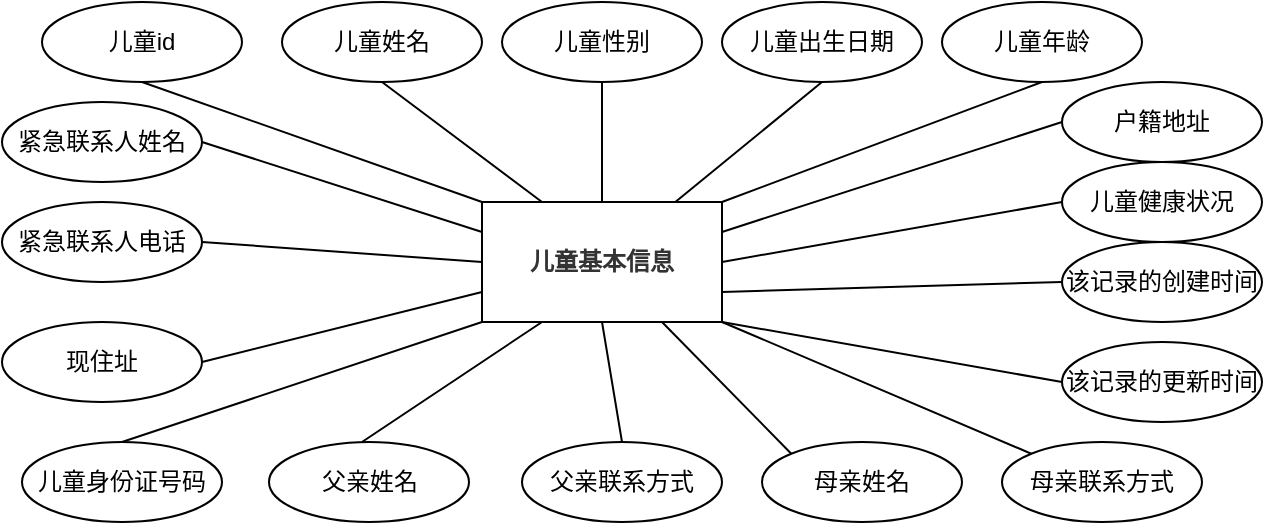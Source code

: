 <mxfile version="21.1.5" type="github">
  <diagram name="第 1 页" id="mYNhlzy1AYTI9_eTFZ_U">
    <mxGraphModel dx="993" dy="573" grid="1" gridSize="10" guides="1" tooltips="1" connect="1" arrows="1" fold="1" page="1" pageScale="1" pageWidth="827" pageHeight="1169" math="0" shadow="0">
      <root>
        <mxCell id="0" />
        <mxCell id="1" parent="0" />
        <mxCell id="ri_feDTOtpRej7s2TrPt-1" value="&lt;h5 style=&quot;box-sizing: border-box; break-after: avoid-page; break-inside: avoid; orphans: 4; font-size: 1em; margin-top: 1rem; margin-bottom: 1rem; position: relative; line-height: 1.4; cursor: text; color: rgb(51, 51, 51); font-family: &amp;quot;Open Sans&amp;quot;, &amp;quot;Clear Sans&amp;quot;, &amp;quot;Helvetica Neue&amp;quot;, Helvetica, Arial, &amp;quot;Segoe UI Emoji&amp;quot;, sans-serif; text-align: start;&quot; class=&quot;md-end-block md-heading md-focus&quot;&gt;儿童基本信息&lt;/h5&gt;" style="rounded=0;whiteSpace=wrap;html=1;" vertex="1" parent="1">
          <mxGeometry x="420" y="260" width="120" height="60" as="geometry" />
        </mxCell>
        <mxCell id="ri_feDTOtpRej7s2TrPt-2" value="儿童id" style="ellipse;whiteSpace=wrap;html=1;" vertex="1" parent="1">
          <mxGeometry x="200" y="160" width="100" height="40" as="geometry" />
        </mxCell>
        <mxCell id="ri_feDTOtpRej7s2TrPt-6" value="儿童姓名" style="ellipse;whiteSpace=wrap;html=1;" vertex="1" parent="1">
          <mxGeometry x="320" y="160" width="100" height="40" as="geometry" />
        </mxCell>
        <mxCell id="ri_feDTOtpRej7s2TrPt-7" value="儿童性别" style="ellipse;whiteSpace=wrap;html=1;" vertex="1" parent="1">
          <mxGeometry x="430" y="160" width="100" height="40" as="geometry" />
        </mxCell>
        <mxCell id="ri_feDTOtpRej7s2TrPt-8" value="儿童出生日期" style="ellipse;whiteSpace=wrap;html=1;" vertex="1" parent="1">
          <mxGeometry x="540" y="160" width="100" height="40" as="geometry" />
        </mxCell>
        <mxCell id="ri_feDTOtpRej7s2TrPt-9" value="儿童年龄" style="ellipse;whiteSpace=wrap;html=1;" vertex="1" parent="1">
          <mxGeometry x="650" y="160" width="100" height="40" as="geometry" />
        </mxCell>
        <mxCell id="ri_feDTOtpRej7s2TrPt-10" value="儿童身份证号码" style="ellipse;whiteSpace=wrap;html=1;" vertex="1" parent="1">
          <mxGeometry x="190" y="380" width="100" height="40" as="geometry" />
        </mxCell>
        <mxCell id="ri_feDTOtpRej7s2TrPt-12" value="" style="endArrow=none;html=1;rounded=0;entryX=0.5;entryY=1;entryDx=0;entryDy=0;exitX=0;exitY=0;exitDx=0;exitDy=0;" edge="1" parent="1" source="ri_feDTOtpRej7s2TrPt-1" target="ri_feDTOtpRej7s2TrPt-2">
          <mxGeometry width="50" height="50" relative="1" as="geometry">
            <mxPoint x="230" y="260" as="sourcePoint" />
            <mxPoint x="280" y="210" as="targetPoint" />
          </mxGeometry>
        </mxCell>
        <mxCell id="ri_feDTOtpRej7s2TrPt-14" value="" style="endArrow=none;html=1;rounded=0;entryX=0.5;entryY=1;entryDx=0;entryDy=0;exitX=0.25;exitY=0;exitDx=0;exitDy=0;" edge="1" parent="1" source="ri_feDTOtpRej7s2TrPt-1" target="ri_feDTOtpRej7s2TrPt-6">
          <mxGeometry width="50" height="50" relative="1" as="geometry">
            <mxPoint x="360" y="270" as="sourcePoint" />
            <mxPoint x="410" y="220" as="targetPoint" />
          </mxGeometry>
        </mxCell>
        <mxCell id="ri_feDTOtpRej7s2TrPt-15" value="" style="endArrow=none;html=1;rounded=0;entryX=0.5;entryY=1;entryDx=0;entryDy=0;exitX=1;exitY=0;exitDx=0;exitDy=0;" edge="1" parent="1" source="ri_feDTOtpRej7s2TrPt-1" target="ri_feDTOtpRej7s2TrPt-9">
          <mxGeometry width="50" height="50" relative="1" as="geometry">
            <mxPoint x="650" y="260" as="sourcePoint" />
            <mxPoint x="700" y="210" as="targetPoint" />
          </mxGeometry>
        </mxCell>
        <mxCell id="ri_feDTOtpRej7s2TrPt-16" value="" style="endArrow=none;html=1;rounded=0;" edge="1" parent="1" source="ri_feDTOtpRej7s2TrPt-1">
          <mxGeometry width="50" height="50" relative="1" as="geometry">
            <mxPoint x="540" y="250" as="sourcePoint" />
            <mxPoint x="590" y="200" as="targetPoint" />
          </mxGeometry>
        </mxCell>
        <mxCell id="ri_feDTOtpRej7s2TrPt-17" value="" style="endArrow=none;html=1;rounded=0;entryX=0.5;entryY=1;entryDx=0;entryDy=0;exitX=0.5;exitY=0;exitDx=0;exitDy=0;" edge="1" parent="1" source="ri_feDTOtpRej7s2TrPt-21" target="ri_feDTOtpRej7s2TrPt-1">
          <mxGeometry width="50" height="50" relative="1" as="geometry">
            <mxPoint x="480" y="380" as="sourcePoint" />
            <mxPoint x="530" y="330" as="targetPoint" />
          </mxGeometry>
        </mxCell>
        <mxCell id="ri_feDTOtpRej7s2TrPt-18" value="" style="endArrow=none;html=1;rounded=0;entryX=0;entryY=1;entryDx=0;entryDy=0;" edge="1" parent="1" target="ri_feDTOtpRej7s2TrPt-1">
          <mxGeometry width="50" height="50" relative="1" as="geometry">
            <mxPoint x="240" y="380" as="sourcePoint" />
            <mxPoint x="290" y="330" as="targetPoint" />
          </mxGeometry>
        </mxCell>
        <mxCell id="ri_feDTOtpRej7s2TrPt-20" value="" style="endArrow=none;html=1;rounded=0;entryX=0.5;entryY=1;entryDx=0;entryDy=0;exitX=0.5;exitY=0;exitDx=0;exitDy=0;" edge="1" parent="1" source="ri_feDTOtpRej7s2TrPt-1" target="ri_feDTOtpRej7s2TrPt-7">
          <mxGeometry width="50" height="50" relative="1" as="geometry">
            <mxPoint x="440" y="260" as="sourcePoint" />
            <mxPoint x="490" y="210" as="targetPoint" />
            <Array as="points" />
          </mxGeometry>
        </mxCell>
        <mxCell id="ri_feDTOtpRej7s2TrPt-21" value="父亲联系方式" style="ellipse;whiteSpace=wrap;html=1;" vertex="1" parent="1">
          <mxGeometry x="440" y="380" width="100" height="40" as="geometry" />
        </mxCell>
        <mxCell id="ri_feDTOtpRej7s2TrPt-22" value="父亲姓名" style="ellipse;whiteSpace=wrap;html=1;" vertex="1" parent="1">
          <mxGeometry x="313.5" y="380" width="100" height="40" as="geometry" />
        </mxCell>
        <mxCell id="ri_feDTOtpRej7s2TrPt-23" value="母亲姓名" style="ellipse;whiteSpace=wrap;html=1;" vertex="1" parent="1">
          <mxGeometry x="560" y="380" width="100" height="40" as="geometry" />
        </mxCell>
        <mxCell id="ri_feDTOtpRej7s2TrPt-24" value="母亲联系方式" style="ellipse;whiteSpace=wrap;html=1;" vertex="1" parent="1">
          <mxGeometry x="680" y="380" width="100" height="40" as="geometry" />
        </mxCell>
        <mxCell id="ri_feDTOtpRej7s2TrPt-25" value="" style="endArrow=none;html=1;rounded=0;entryX=0.25;entryY=1;entryDx=0;entryDy=0;" edge="1" parent="1" target="ri_feDTOtpRej7s2TrPt-1">
          <mxGeometry width="50" height="50" relative="1" as="geometry">
            <mxPoint x="360" y="380" as="sourcePoint" />
            <mxPoint x="410" y="330" as="targetPoint" />
          </mxGeometry>
        </mxCell>
        <mxCell id="ri_feDTOtpRej7s2TrPt-26" value="" style="endArrow=none;html=1;rounded=0;entryX=1;entryY=1;entryDx=0;entryDy=0;exitX=0;exitY=0;exitDx=0;exitDy=0;" edge="1" parent="1" source="ri_feDTOtpRej7s2TrPt-24" target="ri_feDTOtpRej7s2TrPt-1">
          <mxGeometry width="50" height="50" relative="1" as="geometry">
            <mxPoint x="600" y="360" as="sourcePoint" />
            <mxPoint x="650" y="310" as="targetPoint" />
          </mxGeometry>
        </mxCell>
        <mxCell id="ri_feDTOtpRej7s2TrPt-27" value="" style="endArrow=none;html=1;rounded=0;entryX=0.75;entryY=1;entryDx=0;entryDy=0;exitX=0;exitY=0;exitDx=0;exitDy=0;" edge="1" parent="1" source="ri_feDTOtpRej7s2TrPt-23" target="ri_feDTOtpRej7s2TrPt-1">
          <mxGeometry width="50" height="50" relative="1" as="geometry">
            <mxPoint x="560" y="380" as="sourcePoint" />
            <mxPoint x="610" y="330" as="targetPoint" />
          </mxGeometry>
        </mxCell>
        <mxCell id="ri_feDTOtpRej7s2TrPt-29" value="紧急联系人姓名" style="ellipse;whiteSpace=wrap;html=1;" vertex="1" parent="1">
          <mxGeometry x="180" y="210" width="100" height="40" as="geometry" />
        </mxCell>
        <mxCell id="ri_feDTOtpRej7s2TrPt-30" value="紧急联系人电话" style="ellipse;whiteSpace=wrap;html=1;" vertex="1" parent="1">
          <mxGeometry x="180" y="260" width="100" height="40" as="geometry" />
        </mxCell>
        <mxCell id="ri_feDTOtpRej7s2TrPt-31" value="现住址" style="ellipse;whiteSpace=wrap;html=1;" vertex="1" parent="1">
          <mxGeometry x="180" y="320" width="100" height="40" as="geometry" />
        </mxCell>
        <mxCell id="ri_feDTOtpRej7s2TrPt-32" value="户籍地址" style="ellipse;whiteSpace=wrap;html=1;" vertex="1" parent="1">
          <mxGeometry x="710" y="200" width="100" height="40" as="geometry" />
        </mxCell>
        <mxCell id="ri_feDTOtpRej7s2TrPt-33" value="儿童健康状况" style="ellipse;whiteSpace=wrap;html=1;" vertex="1" parent="1">
          <mxGeometry x="710" y="240" width="100" height="40" as="geometry" />
        </mxCell>
        <mxCell id="ri_feDTOtpRej7s2TrPt-34" value="该记录的创建时间" style="ellipse;whiteSpace=wrap;html=1;" vertex="1" parent="1">
          <mxGeometry x="710" y="280" width="100" height="40" as="geometry" />
        </mxCell>
        <mxCell id="ri_feDTOtpRej7s2TrPt-35" value="该记录的更新时间" style="ellipse;whiteSpace=wrap;html=1;" vertex="1" parent="1">
          <mxGeometry x="710" y="330" width="100" height="40" as="geometry" />
        </mxCell>
        <mxCell id="ri_feDTOtpRej7s2TrPt-36" value="" style="endArrow=none;html=1;rounded=0;entryX=0;entryY=0.5;entryDx=0;entryDy=0;exitX=1;exitY=0.5;exitDx=0;exitDy=0;" edge="1" parent="1" source="ri_feDTOtpRej7s2TrPt-30" target="ri_feDTOtpRej7s2TrPt-1">
          <mxGeometry width="50" height="50" relative="1" as="geometry">
            <mxPoint x="290" y="330" as="sourcePoint" />
            <mxPoint x="340" y="280" as="targetPoint" />
          </mxGeometry>
        </mxCell>
        <mxCell id="ri_feDTOtpRej7s2TrPt-37" value="" style="endArrow=none;html=1;rounded=0;entryX=0;entryY=0.5;entryDx=0;entryDy=0;exitX=1;exitY=0.25;exitDx=0;exitDy=0;" edge="1" parent="1" source="ri_feDTOtpRej7s2TrPt-1" target="ri_feDTOtpRej7s2TrPt-32">
          <mxGeometry width="50" height="50" relative="1" as="geometry">
            <mxPoint x="560" y="305" as="sourcePoint" />
            <mxPoint x="610" y="255" as="targetPoint" />
          </mxGeometry>
        </mxCell>
        <mxCell id="ri_feDTOtpRej7s2TrPt-38" value="" style="endArrow=none;html=1;rounded=0;entryX=0;entryY=0.5;entryDx=0;entryDy=0;exitX=1;exitY=0.75;exitDx=0;exitDy=0;" edge="1" parent="1" source="ri_feDTOtpRej7s2TrPt-1" target="ri_feDTOtpRej7s2TrPt-34">
          <mxGeometry width="50" height="50" relative="1" as="geometry">
            <mxPoint x="610" y="350" as="sourcePoint" />
            <mxPoint x="660" y="300" as="targetPoint" />
          </mxGeometry>
        </mxCell>
        <mxCell id="ri_feDTOtpRej7s2TrPt-39" value="" style="endArrow=none;html=1;rounded=0;entryX=0;entryY=0.5;entryDx=0;entryDy=0;exitX=1;exitY=1;exitDx=0;exitDy=0;" edge="1" parent="1" source="ri_feDTOtpRej7s2TrPt-1" target="ri_feDTOtpRej7s2TrPt-35">
          <mxGeometry width="50" height="50" relative="1" as="geometry">
            <mxPoint x="585" y="360" as="sourcePoint" />
            <mxPoint x="635" y="310" as="targetPoint" />
          </mxGeometry>
        </mxCell>
        <mxCell id="ri_feDTOtpRej7s2TrPt-40" value="" style="endArrow=none;html=1;rounded=0;entryX=0;entryY=0.75;entryDx=0;entryDy=0;exitX=1;exitY=0.5;exitDx=0;exitDy=0;" edge="1" parent="1" source="ri_feDTOtpRej7s2TrPt-31" target="ri_feDTOtpRej7s2TrPt-1">
          <mxGeometry width="50" height="50" relative="1" as="geometry">
            <mxPoint x="270" y="350" as="sourcePoint" />
            <mxPoint x="320" y="300" as="targetPoint" />
          </mxGeometry>
        </mxCell>
        <mxCell id="ri_feDTOtpRej7s2TrPt-41" value="" style="endArrow=none;html=1;rounded=0;entryX=0;entryY=0.25;entryDx=0;entryDy=0;exitX=1;exitY=0.5;exitDx=0;exitDy=0;" edge="1" parent="1" source="ri_feDTOtpRej7s2TrPt-29" target="ri_feDTOtpRej7s2TrPt-1">
          <mxGeometry width="50" height="50" relative="1" as="geometry">
            <mxPoint x="290" y="310" as="sourcePoint" />
            <mxPoint x="340" y="260" as="targetPoint" />
          </mxGeometry>
        </mxCell>
        <mxCell id="ri_feDTOtpRej7s2TrPt-42" value="" style="endArrow=none;html=1;rounded=0;entryX=0;entryY=0.5;entryDx=0;entryDy=0;exitX=1;exitY=0.5;exitDx=0;exitDy=0;" edge="1" parent="1" source="ri_feDTOtpRej7s2TrPt-1" target="ri_feDTOtpRej7s2TrPt-33">
          <mxGeometry width="50" height="50" relative="1" as="geometry">
            <mxPoint x="565" y="305" as="sourcePoint" />
            <mxPoint x="615" y="255" as="targetPoint" />
          </mxGeometry>
        </mxCell>
      </root>
    </mxGraphModel>
  </diagram>
</mxfile>
